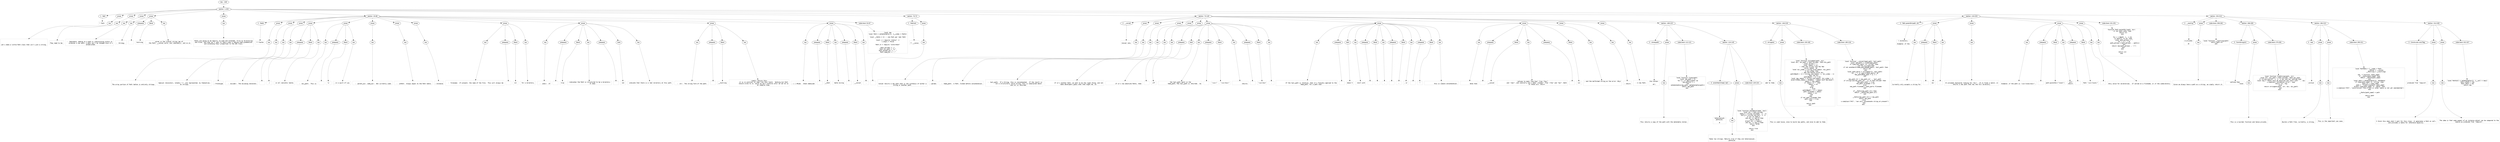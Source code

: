 digraph lpegNode {

node [fontname=Helvetica]
edge [style=dashed]

doc_0 [label="doc - 349"]


doc_0 -> { section_1}
{rank=same; section_1}

section_1 [label="section: 1-253"]


// END RANK doc_0

section_1 -> { header_2 prose_3 prose_4 prose_5 prose_6 prose_7 section_8 section_9 section_10 section_11 section_12}
{rank=same; header_2 prose_3 prose_4 prose_5 prose_6 prose_7 section_8 section_9 section_10 section_11 section_12}

header_2 [label="1 : Path"]

prose_3 [label="prose"]

prose_4 [label="prose"]

prose_5 [label="prose"]

prose_6 [label="prose"]

prose_7 [label="prose"]

section_8 [label="section: 20-69"]

section_9 [label="section: 70-72"]

section_10 [label="section: 73-145"]

section_11 [label="section: 219-253"]

section_12 [label="section: 254-313"]


// END RANK section_1

header_2 -> leaf_13
leaf_13  [color=Gray,shape=rectangle,fontname=Inconsolata,label="* Path"]
// END RANK header_2

prose_3 -> { raw_14}
{rank=same; raw_14}

raw_14 [label="raw"]


// END RANK prose_3

raw_14 -> leaf_15
leaf_15  [color=Gray,shape=rectangle,fontname=Inconsolata,label="


Let's make a little Path class that isn't just a string.
"]
// END RANK raw_14

prose_4 -> { raw_16}
{rank=same; raw_16}

raw_16 [label="raw"]


// END RANK prose_4

raw_16 -> leaf_17
leaf_17  [color=Gray,shape=rectangle,fontname=Inconsolata,label="
They need to be:
"]
// END RANK raw_16

prose_5 -> { raw_18}
{rank=same; raw_18}

raw_18 [label="raw"]


// END RANK prose_5

raw_18 -> leaf_19
leaf_19  [color=Gray,shape=rectangle,fontname=Inconsolata,label="
-  Immutable. Adding to a path or substituting within it
   produces a new path; a path can't be changed once it's
   established.
"]
// END RANK raw_18

prose_6 -> { raw_20 prespace_21 literal_22 raw_23}
{rank=same; raw_20 prespace_21 literal_22 raw_23}

raw_20 [label="raw"]

prespace_21 [label="prespace"]

literal_22 [label="literal"]

raw_23 [label="raw"]


// END RANK prose_6

raw_20 -> leaf_24
leaf_24  [color=Gray,shape=rectangle,fontname=Inconsolata,label="
-  Stringy. "]
// END RANK raw_20

prespace_21 -> leaf_25
leaf_25  [color=Gray,shape=rectangle,fontname=Inconsolata,label=" "]
// END RANK prespace_21

literal_22 -> leaf_26
leaf_26  [color=Gray,shape=rectangle,fontname=Inconsolata,label="tostring"]
// END RANK literal_22

raw_23 -> leaf_27
leaf_27  [color=Gray,shape=rectangle,fontname=Inconsolata,label=" gives us the literal string rep of
   the Path, __concat works (but immutably), and so on.
"]
// END RANK raw_23

prose_7 -> { raw_28}
{rank=same; raw_28}

raw_28 [label="raw"]


// END RANK prose_7

raw_28 -> leaf_29
leaf_29  [color=Gray,shape=rectangle,fontname=Inconsolata,label="
Paths are going to be heavily re-used and extended, first by Directories
and Files, and then we'll want to take a pass a making them grammatical
and extending their properties to the URI class.

"]
// END RANK raw_28

section_8 -> { header_30 prose_31 prose_32 prose_33 prose_34 prose_35 prose_36 prose_37 prose_38 prose_39 prose_40 prose_41 prose_42 codeblock_43}
{rank=same; header_30 prose_31 prose_32 prose_33 prose_34 prose_35 prose_36 prose_37 prose_38 prose_39 prose_40 prose_41 prose_42 codeblock_43}

header_30 [label="2 : Fields"]

prose_31 [label="prose"]

prose_32 [label="prose"]

prose_33 [label="prose"]

prose_34 [label="prose"]

prose_35 [label="prose"]

prose_36 [label="prose"]

prose_37 [label="prose"]

prose_38 [label="prose"]

prose_39 [label="prose"]

prose_40 [label="prose"]

prose_41 [label="prose"]

prose_42 [label="prose"]

codeblock_43 [label="code block 52-67"]


// END RANK section_8

header_30 -> leaf_44
leaf_44  [color=Gray,shape=rectangle,fontname=Inconsolata,label="** Fields"]
// END RANK header_30

prose_31 -> { raw_45}
{rank=same; raw_45}

raw_45 [label="raw"]


// END RANK prose_31

raw_45 -> leaf_46
leaf_46  [color=Gray,shape=rectangle,fontname=Inconsolata,label="

The array portion of Path tables is entirely strings.
"]
// END RANK raw_45

prose_32 -> { raw_47}
{rank=same; raw_47}

raw_47 [label="raw"]


// END RANK prose_32

raw_47 -> leaf_48
leaf_48  [color=Gray,shape=rectangle,fontname=Inconsolata,label="
Special characters, notably \"/\", are represented, by themselves,
as strings.
"]
// END RANK raw_47

prose_33 -> { raw_49}
{rank=same; raw_49}

raw_49 [label="raw"]


// END RANK prose_33

raw_49 -> leaf_50
leaf_50  [color=Gray,shape=rectangle,fontname=Inconsolata,label="
- Prototype
"]
// END RANK raw_49

prose_34 -> { raw_51 prespace_52 literal_53 raw_54}
{rank=same; raw_51 prespace_52 literal_53 raw_54}

raw_51 [label="raw"]

prespace_52 [label="prespace"]

literal_53 [label="literal"]

raw_54 [label="raw"]


// END RANK prose_34

raw_51 -> leaf_55
leaf_55  [color=Gray,shape=rectangle,fontname=Inconsolata,label="
  -  divider:  The dividing character,"]
// END RANK raw_51

prespace_52 -> leaf_56
leaf_56  [color=Gray,shape=rectangle,fontname=Inconsolata,label=" "]
// END RANK prespace_52

literal_53 -> leaf_57
leaf_57  [color=Gray,shape=rectangle,fontname=Inconsolata,label="/"]
// END RANK literal_53

raw_54 -> leaf_58
leaf_58  [color=Gray,shape=rectangle,fontname=Inconsolata,label=" in all sensible realms.
"]
// END RANK raw_54

prose_35 -> { raw_59 prespace_60 literal_61 raw_62}
{rank=same; raw_59 prespace_60 literal_61 raw_62}

raw_59 [label="raw"]

prespace_60 [label="prespace"]

literal_61 [label="literal"]

raw_62 [label="raw"]


// END RANK prose_35

raw_59 -> leaf_63
leaf_63  [color=Gray,shape=rectangle,fontname=Inconsolata,label="
  -  div_patt:  This is"]
// END RANK raw_59

prespace_60 -> leaf_64
leaf_64  [color=Gray,shape=rectangle,fontname=Inconsolata,label=" "]
// END RANK prespace_60

literal_61 -> leaf_65
leaf_65  [color=Gray,shape=rectangle,fontname=Inconsolata,label="%/"]
// END RANK literal_61

raw_62 -> leaf_66
leaf_66  [color=Gray,shape=rectangle,fontname=Inconsolata,label=", in a quirk of Lua.
"]
// END RANK raw_62

prose_36 -> { raw_67}
{rank=same; raw_67}

raw_67 [label="raw"]


// END RANK prose_36

raw_67 -> leaf_68
leaf_68  [color=Gray,shape=rectangle,fontname=Inconsolata,label="
  -  parent_dir, same_dir:  Not currently used.
"]
// END RANK raw_67

prose_37 -> { raw_69}
{rank=same; raw_69}

raw_69 [label="raw"]


// END RANK prose_37

raw_69 -> leaf_70
leaf_70  [color=Gray,shape=rectangle,fontname=Inconsolata,label="
  -  isPath:  Always equal to the Path table.
"]
// END RANK raw_69

prose_38 -> { raw_71}
{rank=same; raw_71}

raw_71 [label="raw"]


// END RANK prose_38

raw_71 -> leaf_72
leaf_72  [color=Gray,shape=rectangle,fontname=Inconsolata,label="
- Instance
"]
// END RANK raw_71

prose_39 -> { raw_73 prespace_74 literal_75 raw_76}
{rank=same; raw_73 prespace_74 literal_75 raw_76}

raw_73 [label="raw"]

prespace_74 [label="prespace"]

literal_75 [label="literal"]

raw_76 [label="raw"]


// END RANK prose_39

raw_73 -> leaf_77
leaf_77  [color=Gray,shape=rectangle,fontname=Inconsolata,label="
  -  filename:  If present, the name of the file.  This will always be
               "]
// END RANK raw_73

prespace_74 -> leaf_78
leaf_78  [color=Gray,shape=rectangle,fontname=Inconsolata,label=" "]
// END RANK prespace_74

literal_75 -> leaf_79
leaf_79  [color=Gray,shape=rectangle,fontname=Inconsolata,label="nil"]
// END RANK literal_75

raw_76 -> leaf_80
leaf_80  [color=Gray,shape=rectangle,fontname=Inconsolata,label=" for a directory.
"]
// END RANK raw_76

prose_40 -> { raw_81 prespace_82 literal_83 raw_84 prespace_85 bold_86 raw_87}
{rank=same; raw_81 prespace_82 literal_83 raw_84 prespace_85 bold_86 raw_87}

raw_81 [label="raw"]

prespace_82 [label="prespace"]

literal_83 [label="literal"]

raw_84 [label="raw"]

prespace_85 [label="prespace"]

bold_86 [label="bold"]

raw_87 [label="raw"]


// END RANK prose_40

raw_81 -> leaf_88
leaf_88  [color=Gray,shape=rectangle,fontname=Inconsolata,label="
  -  isDir:  If"]
// END RANK raw_81

prespace_82 -> leaf_89
leaf_89  [color=Gray,shape=rectangle,fontname=Inconsolata,label=" "]
// END RANK prespace_82

literal_83 -> leaf_90
leaf_90  [color=Gray,shape=rectangle,fontname=Inconsolata,label="true"]
// END RANK literal_83

raw_84 -> leaf_91
leaf_91  [color=Gray,shape=rectangle,fontname=Inconsolata,label=", indicates the Path is structured to be a directory.
        It does"]
// END RANK raw_84

prespace_85 -> leaf_92
leaf_92  [color=Gray,shape=rectangle,fontname=Inconsolata,label=" "]
// END RANK prespace_85

bold_86 -> leaf_93
leaf_93  [color=Gray,shape=rectangle,fontname=Inconsolata,label="not"]
// END RANK bold_86

raw_87 -> leaf_94
leaf_94  [color=Gray,shape=rectangle,fontname=Inconsolata,label=" indicate that there is a real directory at this path.
"]
// END RANK raw_87

prose_41 -> { raw_95 prespace_96 literal_97 raw_98}
{rank=same; raw_95 prespace_96 literal_97 raw_98}

raw_95 [label="raw"]

prespace_96 [label="prespace"]

literal_97 [label="literal"]

raw_98 [label="raw"]


// END RANK prose_41

raw_95 -> leaf_99
leaf_99  [color=Gray,shape=rectangle,fontname=Inconsolata,label="
  -  str:  The string form of the path. "]
// END RANK raw_95

prespace_96 -> leaf_100
leaf_100  [color=Gray,shape=rectangle,fontname=Inconsolata,label=" "]
// END RANK prespace_96

literal_97 -> leaf_101
leaf_101  [color=Gray,shape=rectangle,fontname=Inconsolata,label="__tostring"]
// END RANK literal_97

raw_98 -> leaf_102
leaf_102  [color=Gray,shape=rectangle,fontname=Inconsolata,label=" simply returns this,
           it is in-contract to read from this field.  Nothing but Path
           should write to it, which we won't enforce until we can do so
           at compile time.
"]
// END RANK raw_98

prose_42 -> { raw_103 prespace_104 literal_105 raw_106 prespace_107 literal_108 raw_109}
{rank=same; raw_103 prespace_104 literal_105 raw_106 prespace_107 literal_108 raw_109}

raw_103 [label="raw"]

prespace_104 [label="prespace"]

literal_105 [label="literal"]

raw_106 [label="raw"]

prespace_107 [label="prespace"]

literal_108 [label="literal"]

raw_109 [label="raw"]


// END RANK prose_42

raw_103 -> leaf_110
leaf_110  [color=Gray,shape=rectangle,fontname=Inconsolata,label="
- [ ] #todo   Check memoized"]
// END RANK raw_103

prespace_104 -> leaf_111
leaf_111  [color=Gray,shape=rectangle,fontname=Inconsolata,label=" "]
// END RANK prespace_104

literal_105 -> leaf_112
leaf_112  [color=Gray,shape=rectangle,fontname=Inconsolata,label="__Path"]
// END RANK literal_105

raw_106 -> leaf_113
leaf_113  [color=Gray,shape=rectangle,fontname=Inconsolata,label=" table during"]
// END RANK raw_106

prespace_107 -> leaf_114
leaf_114  [color=Gray,shape=rectangle,fontname=Inconsolata,label=" "]
// END RANK prespace_107

literal_108 -> leaf_115
leaf_115  [color=Gray,shape=rectangle,fontname=Inconsolata,label="__concat"]
// END RANK literal_108

raw_109 -> leaf_116
leaf_116  [color=Gray,shape=rectangle,fontname=Inconsolata,label=".
"]
// END RANK raw_109

codeblock_43 -> leaf_117
leaf_117  [color=Gray,shape=rectangle,fontname=Inconsolata,label="local new
local Path = setmetatable({}, {__index = Path})

local __Paths = {} -- one Path per real Path

local s = require \"status\" ()
s.angry = false

Path.it = require \"core/check\"

Path.divider = \"/\"
Path.div_patt = \"%/\"
Path.parent_dir = \"..\"
Path.same_dir = \".\""]
// END RANK codeblock_43

section_9 -> { header_118 prose_119}
{rank=same; header_118 prose_119}

header_118 [label="2 : Methods"]

prose_119 [label="prose"]


// END RANK section_9

header_118 -> leaf_120
leaf_120  [color=Gray,shape=rectangle,fontname=Inconsolata,label="
** __conca"]
// END RANK header_118

prose_119 -> { raw_121}
{rank=same; raw_121}

raw_121 [label="raw"]


// END RANK prose_119

raw_121 -> leaf_122
leaf_122  [color=Gray,shape=rectangle,fontname=Inconsolata,label="

"]
// END RANK raw_121

section_10 -> { header_123 prose_124 prose_125 prose_126 prose_127 prose_128 prose_129 prose_130 prose_131 prose_132 prose_133 section_134 section_135}
{rank=same; header_123 prose_124 prose_125 prose_126 prose_127 prose_128 prose_129 prose_130 prose_131 prose_132 prose_133 section_134 section_135}

header_123 [label="2 : __concat"]

prose_124 [label="prose"]

prose_125 [label="prose"]

prose_126 [label="prose"]

prose_127 [label="prose"]

prose_128 [label="prose"]

prose_129 [label="prose"]

prose_130 [label="prose"]

prose_131 [label="prose"]

prose_132 [label="prose"]

prose_133 [label="prose"]

section_134 [label="section: 108-123"]

section_135 [label="section: 146-218"]


// END RANK section_10

header_123 -> leaf_136
leaf_136  [color=Gray,shape=rectangle,fontname=Inconsolata,label="
Concat retu"]
// END RANK header_123

prose_124 -> { raw_137}
{rank=same; raw_137}

raw_137 [label="raw"]


// END RANK prose_124

raw_137 -> leaf_138
leaf_138  [color=Gray,shape=rectangle,fontname=Inconsolata,label="

Concat returns a new path that is the synthesis of either a
string or another path.
"]
// END RANK raw_137

prose_125 -> { raw_139}
{rank=same; raw_139}

raw_139 [label="raw"]


// END RANK prose_125

raw_139 -> leaf_140
leaf_140  [color=Gray,shape=rectangle,fontname=Inconsolata,label="
- params
"]
// END RANK raw_139

prose_126 -> { raw_141}
{rank=same; raw_141}

raw_141 [label="raw"]


// END RANK prose_126

raw_141 -> leaf_142
leaf_142  [color=Gray,shape=rectangle,fontname=Inconsolata,label="
  -  head_path:  A Path. Cloned before concatenation.
"]
// END RANK raw_141

prose_127 -> { raw_143}
{rank=same; raw_143}

raw_143 [label="raw"]


// END RANK prose_127

raw_143 -> leaf_144
leaf_144  [color=Gray,shape=rectangle,fontname=Inconsolata,label="
  -  tail_path:  If a String, this is concatenated.  If the result is
           not a structurally valid string, this is complained about
           and nil is returned.
"]
// END RANK raw_143

prose_128 -> { raw_145}
{rank=same; raw_145}

raw_145 [label="raw"]


// END RANK prose_128

raw_145 -> leaf_146
leaf_146  [color=Gray,shape=rectangle,fontname=Inconsolata,label="
           If it's another Path, we want to do the right thing, and not
           make developers guess what that might be, so:
"]
// END RANK raw_145

prose_129 -> { raw_147 prespace_148 bold_149 raw_150 prespace_151 literal_152 raw_153 prespace_154 literal_155 raw_156}
{rank=same; raw_147 prespace_148 bold_149 raw_150 prespace_151 literal_152 raw_153 prespace_154 literal_155 raw_156}

raw_147 [label="raw"]

prespace_148 [label="prespace"]

bold_149 [label="bold"]

raw_150 [label="raw"]

prespace_151 [label="prespace"]

literal_152 [label="literal"]

raw_153 [label="raw"]

prespace_154 [label="prespace"]

literal_155 [label="literal"]

raw_156 [label="raw"]


// END RANK prose_129

raw_147 -> leaf_157
leaf_157  [color=Gray,shape=rectangle,fontname=Inconsolata,label="
           If it's two absolute Paths, then"]
// END RANK raw_147

prespace_148 -> leaf_158
leaf_158  [color=Gray,shape=rectangle,fontname=Inconsolata,label=" "]
// END RANK prespace_148

bold_149 -> leaf_159
leaf_159  [color=Gray,shape=rectangle,fontname=Inconsolata,label="iff"]
// END RANK bold_149

raw_150 -> leaf_160
leaf_160  [color=Gray,shape=rectangle,fontname=Inconsolata,label=" the tail_path nests in the
           head_path, the tail_path is returned.  So"]
// END RANK raw_150

prespace_151 -> leaf_161
leaf_161  [color=Gray,shape=rectangle,fontname=Inconsolata,label=" "]
// END RANK prespace_151

literal_152 -> leaf_162
leaf_162  [color=Gray,shape=rectangle,fontname=Inconsolata,label="\"/usr/\" .. \"/usr/bin/\""]
// END RANK literal_152

raw_153 -> leaf_163
leaf_163  [color=Gray,shape=rectangle,fontname=Inconsolata,label="
           returns"]
// END RANK raw_153

prespace_154 -> leaf_164
leaf_164  [color=Gray,shape=rectangle,fontname=Inconsolata,label=" "]
// END RANK prespace_154

literal_155 -> leaf_165
leaf_165  [color=Gray,shape=rectangle,fontname=Inconsolata,label="\"/usr/bin\""]
// END RANK literal_155

raw_156 -> leaf_166
leaf_166  [color=Gray,shape=rectangle,fontname=Inconsolata,label=".
"]
// END RANK raw_156

prose_130 -> { raw_167 prespace_168 italic_169 raw_170 prespace_171 literal_172 raw_173 prespace_174 literal_175 raw_176 prespace_177 literal_178 raw_179}
{rank=same; raw_167 prespace_168 italic_169 raw_170 prespace_171 literal_172 raw_173 prespace_174 literal_175 raw_176 prespace_177 literal_178 raw_179}

raw_167 [label="raw"]

prespace_168 [label="prespace"]

italic_169 [label="italic"]

raw_170 [label="raw"]

prespace_171 [label="prespace"]

literal_172 [label="literal"]

raw_173 [label="raw"]

prespace_174 [label="prespace"]

literal_175 [label="literal"]

raw_176 [label="raw"]

prespace_177 [label="prespace"]

literal_178 [label="literal"]

raw_179 [label="raw"]


// END RANK prose_130

raw_167 -> leaf_180
leaf_180  [color=Gray,shape=rectangle,fontname=Inconsolata,label="
           If the tail_path is relative, then it's flexibly applied to the
           head_path. For a path that"]
// END RANK raw_167

prespace_168 -> leaf_181
leaf_181  [color=Gray,shape=rectangle,fontname=Inconsolata,label=" "]
// END RANK prespace_168

italic_169 -> leaf_182
leaf_182  [color=Gray,shape=rectangle,fontname=Inconsolata,label="doesn't"]
// END RANK italic_169

raw_170 -> leaf_183
leaf_183  [color=Gray,shape=rectangle,fontname=Inconsolata,label=" start with"]
// END RANK raw_170

prespace_171 -> leaf_184
leaf_184  [color=Gray,shape=rectangle,fontname=Inconsolata,label=" "]
// END RANK prespace_171

literal_172 -> leaf_185
leaf_185  [color=Gray,shape=rectangle,fontname=Inconsolata,label="."]
// END RANK literal_172

raw_173 -> leaf_186
leaf_186  [color=Gray,shape=rectangle,fontname=Inconsolata,label=","]
// END RANK raw_173

prespace_174 -> leaf_187
leaf_187  [color=Gray,shape=rectangle,fontname=Inconsolata,label=" "]
// END RANK prespace_174

literal_175 -> leaf_188
leaf_188  [color=Gray,shape=rectangle,fontname=Inconsolata,label=".."]
// END RANK literal_175

raw_176 -> leaf_189
leaf_189  [color=Gray,shape=rectangle,fontname=Inconsolata,label=", or"]
// END RANK raw_176

prespace_177 -> leaf_190
leaf_190  [color=Gray,shape=rectangle,fontname=Inconsolata,label=" "]
// END RANK prespace_177

literal_178 -> leaf_191
leaf_191  [color=Gray,shape=rectangle,fontname=Inconsolata,label="*"]
// END RANK literal_178

raw_179 -> leaf_192
leaf_192  [color=Gray,shape=rectangle,fontname=Inconsolata,label=",
           this is simple concatenation.
"]
// END RANK raw_179

prose_131 -> { raw_193 prespace_194 literal_195 raw_196 prespace_197 literal_198 raw_199}
{rank=same; raw_193 prespace_194 literal_195 raw_196 prespace_197 literal_198 raw_199}

raw_193 [label="raw"]

prespace_194 [label="prespace"]

literal_195 [label="literal"]

raw_196 [label="raw"]

prespace_197 [label="prespace"]

literal_198 [label="literal"]

raw_199 [label="raw"]


// END RANK prose_131

raw_193 -> leaf_200
leaf_200  [color=Gray,shape=rectangle,fontname=Inconsolata,label="
           Note that"]
// END RANK raw_193

prespace_194 -> leaf_201
leaf_201  [color=Gray,shape=rectangle,fontname=Inconsolata,label=" "]
// END RANK prespace_194

literal_195 -> leaf_202
leaf_202  [color=Gray,shape=rectangle,fontname=Inconsolata,label="__concat"]
// END RANK literal_195

raw_196 -> leaf_203
leaf_203  [color=Gray,shape=rectangle,fontname=Inconsolata,label=" refuses to make \"foo//bar\" from \"foo/\"
           and \"/bar\", and similarly won't make \"/foobar\" from \"/foo\" and \"bar\". Both
           of these will return"]
// END RANK raw_196

prespace_197 -> leaf_204
leaf_204  [color=Gray,shape=rectangle,fontname=Inconsolata,label=" "]
// END RANK prespace_197

literal_198 -> leaf_205
leaf_205  [color=Gray,shape=rectangle,fontname=Inconsolata,label="nil"]
// END RANK literal_198

raw_199 -> leaf_206
leaf_206  [color=Gray,shape=rectangle,fontname=Inconsolata,label=", and the malformed string as the error. #nyi


"]
// END RANK raw_199

prose_132 -> { raw_207}
{rank=same; raw_207}

raw_207 [label="raw"]


// END RANK prose_132

raw_207 -> leaf_208
leaf_208  [color=Gray,shape=rectangle,fontname=Inconsolata,label="
- return
"]
// END RANK raw_207

prose_133 -> { raw_209}
{rank=same; raw_209}

raw_209 [label="raw"]


// END RANK prose_133

raw_209 -> leaf_210
leaf_210  [color=Gray,shape=rectangle,fontname=Inconsolata,label="
  - A new Path.

"]
// END RANK raw_209

section_134 -> { header_211 prose_212 codeblock_213 section_214}
{rank=same; header_211 prose_212 codeblock_213 section_214}

header_211 [label="3 : clone(path)"]

prose_212 [label="prose"]

codeblock_213 [label="code block 112-121"]

section_214 [label="section: 124-145"]


// END RANK section_134

header_211 -> leaf_215
leaf_215  [color=Gray,shape=rectangle,fontname=Inconsolata,label="ble stolen.

#!l"]
// END RANK header_211

prose_212 -> { raw_216}
{rank=same; raw_216}

raw_216 [label="raw"]


// END RANK prose_212

raw_216 -> leaf_217
leaf_217  [color=Gray,shape=rectangle,fontname=Inconsolata,label="

This returns a copy of the path with the metatable stolen.
"]
// END RANK raw_216

codeblock_213 -> leaf_218
leaf_218  [color=Gray,shape=rectangle,fontname=Inconsolata,label="local function clone(path)
  local new_path = {}
  for k,v in pairs(path) do
    new_path[k] = v
  end
  setmetatable(new_path, getmetatable(path))
  return new_path
end"]
// END RANK codeblock_213

section_214 -> { header_219 prose_220 codeblock_221}
{rank=same; header_219 prose_220 codeblock_221}

header_219 [label="4 : endsMatch(head, tail)"]

prose_220 [label="prose"]

codeblock_221 [label="code block 129-144"]


// END RANK section_214

header_219 -> leaf_222
leaf_222  [color=Gray,shape=rectangle,fontname=Inconsolata,label=" heterosexual,
pathwise.

#"]
// END RANK header_219

prose_220 -> { raw_223}
{rank=same; raw_223}

raw_223 [label="raw"]


// END RANK prose_220

raw_223 -> leaf_224
leaf_224  [color=Gray,shape=rectangle,fontname=Inconsolata,label="

Takes two strings. Returns true if they are heterosexual,
pathwise.
"]
// END RANK raw_223

codeblock_221 -> leaf_225
leaf_225  [color=Gray,shape=rectangle,fontname=Inconsolata,label="local function endsMatch(head, tail)
   local div = Path.divider
   head_b = string.sub(head, -2, -1)
   tail_b = string.sub(tail, 1, 1)
   if div == head_b
      and div == tail_b then
      return false
   elseif div ~= head_b
      and div ~= tail_b then
      return false
   end

   return true
end"]
// END RANK codeblock_221

section_135 -> { header_226 prose_227 codeblock_228 codeblock_229}
{rank=same; header_226 prose_227 codeblock_228 codeblock_229}

header_226 [label="3 : stringAwk"]

prose_227 [label="prose"]

codeblock_228 [label="code block 150-182"]

codeblock_229 [label="code block 185-216"]


// END RANK section_135

header_226 -> leaf_230
leaf_230  [color=Gray,shape=rectangle,fontname=Inconsolata,label=" add to them."]
// END RANK header_226

prose_227 -> { raw_231}
{rank=same; raw_231}

raw_231 [label="raw"]


// END RANK prose_227

raw_231 -> leaf_232
leaf_232  [color=Gray,shape=rectangle,fontname=Inconsolata,label="

This is used twice, once to build new paths, and once to add to them.
"]
// END RANK raw_231

codeblock_228 -> leaf_233
leaf_233  [color=Gray,shape=rectangle,fontname=Inconsolata,label="local function stringAwk(path, str)
  local div, div_patt = Path.divider, Path.div_patt
  local phrase = \"\"
  local remain = str
    -- chew the string like Pac Man
  while remain  do
    local dir_index = string.find(remain, div_patt)
    if dir_index then
      -- add the handle minus div
      path[#path + 1] = string.sub(remain, 1, dir_index - 1)
      -- then the div
      path[#path + 1] = div
      local new_remain = string.sub(remain, dir_index + 1)
      assert(#new_remain < #remain, \"remain must decrease\")
      remain = new_remain
      if remain == \"\" then
        remain = nil
      end
    else
      -- file
      path[#path + 1] = remain
      path.filename = remain
      remain = nil
    end
  end
  if not path.filename then
    path.isDir = true
  end

  return path
end"]
// END RANK codeblock_228

codeblock_229 -> leaf_234
leaf_234  [color=Gray,shape=rectangle,fontname=Inconsolata,label="local function __concat(head_path, tail_path)
  local new_path = clone(head_path)
  if type(tail_path) == 'string' then
    -- use the stringbuilder
      if not endsMatch(head_path[#head_path], tail_path) then
         return nil
      end
    local path_parts = stringAwk({}, tail_path)
    for _, v in ipairs(path_parts) do
      new_path[#new_path + 1] = v
    end

    new_path.str = new_path.str .. tail_path
    if string.sub(new_path.str, -1) == Path.divider then
      new_path.isDir = true
      new_path.filename = nil
    else
      new_path.filename = path_parts.filename
    end

    if __Paths[new_path.str] then
      return __Paths[new_path.str]
    end

      __Paths[new_path.str] = new_path
    return new_path
  else
    s:complain(\"NYI\", \"can only concatenate string at present\")
  end
end"]
// END RANK codeblock_229

section_11 -> { header_235 prose_236 prose_237 prose_238 prose_239 codeblock_240}
{rank=same; header_235 prose_236 prose_237 prose_238 prose_239 codeblock_240}

header_235 [label="2 : Path.parentDir(path, dir)"]

prose_236 [label="prose"]

prose_237 [label="prose"]

prose_238 [label="prose"]

prose_239 [label="prose"]

codeblock_240 [label="code block 231-251"]


// END RANK section_11

header_235 -> leaf_241
leaf_241  [color=Gray,shape=rectangle,fontname=Inconsolata,label="l directory.

Example: if the"]
// END RANK header_235

prose_236 -> { raw_242 prespace_243 literal_244 raw_245}
{rank=same; raw_242 prespace_243 literal_244 raw_245}

raw_242 [label="raw"]

prespace_243 [label="prespace"]

literal_244 [label="literal"]

raw_245 [label="raw"]


// END RANK prose_236

raw_242 -> leaf_246
leaf_246  [color=Gray,shape=rectangle,fontname=Inconsolata,label="

Currently only accepts a string for"]
// END RANK raw_242

prespace_243 -> leaf_247
leaf_247  [color=Gray,shape=rectangle,fontname=Inconsolata,label=" "]
// END RANK prespace_243

literal_244 -> leaf_248
leaf_248  [color=Gray,shape=rectangle,fontname=Inconsolata,label="dir"]
// END RANK literal_244

raw_245 -> leaf_249
leaf_249  [color=Gray,shape=rectangle,fontname=Inconsolata,label=".
"]
// END RANK raw_245

prose_237 -> { raw_250}
{rank=same; raw_250}

raw_250 [label="raw"]


// END RANK prose_237

raw_250 -> leaf_251
leaf_251  [color=Gray,shape=rectangle,fontname=Inconsolata,label="
It proceeds backwards looking for \"dir\".  If it finds a match, it
returns a new path that has the full directory.
"]
// END RANK raw_250

prose_238 -> { raw_252 prespace_253 literal_254 raw_255 prespace_256 literal_257 raw_258}
{rank=same; raw_252 prespace_253 literal_254 raw_255 prespace_256 literal_257 raw_258}

raw_252 [label="raw"]

prespace_253 [label="prespace"]

literal_254 [label="literal"]

raw_255 [label="raw"]

prespace_256 [label="prespace"]

literal_257 [label="literal"]

raw_258 [label="raw"]


// END RANK prose_238

raw_252 -> leaf_259
leaf_259  [color=Gray,shape=rectangle,fontname=Inconsolata,label="
Example: if the path is \"/usr/local/bin/\","]
// END RANK raw_252

prespace_253 -> leaf_260
leaf_260  [color=Gray,shape=rectangle,fontname=Inconsolata,label=" "]
// END RANK prespace_253

literal_254 -> leaf_261
leaf_261  [color=Gray,shape=rectangle,fontname=Inconsolata,label="path:parentDir(\"local\")"]
// END RANK literal_254

raw_255 -> leaf_262
leaf_262  [color=Gray,shape=rectangle,fontname=Inconsolata,label=" will
return"]
// END RANK raw_255

prespace_256 -> leaf_263
leaf_263  [color=Gray,shape=rectangle,fontname=Inconsolata,label=" "]
// END RANK prespace_256

literal_257 -> leaf_264
leaf_264  [color=Gray,shape=rectangle,fontname=Inconsolata,label="Path \"/usr/local/\""]
// END RANK literal_257

raw_258 -> leaf_265
leaf_265  [color=Gray,shape=rectangle,fontname=Inconsolata,label=".
"]
// END RANK raw_258

prose_239 -> { raw_266}
{rank=same; raw_266}

raw_266 [label="raw"]


// END RANK prose_239

raw_266 -> leaf_267
leaf_267  [color=Gray,shape=rectangle,fontname=Inconsolata,label="
Only valid for directories.  If called on a filename, or if the subdirectory
"]
// END RANK raw_266

codeblock_240 -> leaf_268
leaf_268  [color=Gray,shape=rectangle,fontname=Inconsolata,label="function Path.parentDir(path, dir)
  if not path.isDir then
    return nil
  end

  for i = #path, 1, -1 do
    if path[i] == dir then
      local path_phrase = \"\"
      for j = 1, i do
        path_phrase = path_phrase .. path[j]
      end
      return new(path_phrase .. \"/\")
    end
  end

  return nil
end

"]
// END RANK codeblock_240

section_12 -> { header_269 prose_270 codeblock_271 section_272 section_273 section_274}
{rank=same; header_269 prose_270 codeblock_271 section_272 section_273 section_274}

header_269 [label="2 : __tostring"]

prose_270 [label="prose"]

codeblock_271 [label="code block 258-262"]

section_272 [label="section: 266-283"]

section_273 [label="section: 284-313"]

section_274 [label="section: 314-349"]


// END RANK section_12

header_269 -> leaf_275
leaf_275  [color=Gray,shape=rectangle,fontname=Inconsolata,label="e private.

#!"]
// END RANK header_269

prose_270 -> { raw_276}
{rank=same; raw_276}

raw_276 [label="raw"]


// END RANK prose_270

raw_276 -> leaf_277
leaf_277  [color=Gray,shape=rectangle,fontname=Inconsolata,label="

Since we always have a path as a string, we simply return it.
"]
// END RANK raw_276

codeblock_271 -> leaf_278
leaf_278  [color=Gray,shape=rectangle,fontname=Inconsolata,label="local function __tostring(path)
  return path.str
end"]
// END RANK codeblock_271

section_272 -> { header_279 prose_280 codeblock_281}
{rank=same; header_279 prose_280 codeblock_281}

header_279 [label="3 : fromString(str)"]

prose_280 [label="prose"]

codeblock_281 [label="code block 270-281"]


// END RANK section_272

header_279 -> leaf_282
leaf_282  [color=Gray,shape=rectangle,fontname=Inconsolata,label="catting then
		local"]
// END RANK header_279

prose_280 -> { raw_283}
{rank=same; raw_283}

raw_283 [label="raw"]


// END RANK prose_280

raw_283 -> leaf_284
leaf_284  [color=Gray,shape=rectangle,fontname=Inconsolata,label="

This is a builder function and hence private.
"]
// END RANK raw_283

codeblock_281 -> leaf_285
leaf_285  [color=Gray,shape=rectangle,fontname=Inconsolata,label="local function fromString(path, str)
  local div, div_patt = Path.divider, Path.div_patt
  if string.sub(str, 1, 1) ~= div and not catting then
    local msg = \"Paths must be absolute and start with \" .. div
    s:complain(\"validation error\", msg)
    return nil, msg
  else
    return stringAwk(path, str, div, div_patt)
  end
end"]
// END RANK codeblock_281

section_273 -> { header_286 prose_287 prose_288 codeblock_289}
{rank=same; header_286 prose_287 prose_288 codeblock_289}

header_286 [label="3 : new"]

prose_287 [label="prose"]

prose_288 [label="prose"]

codeblock_289 [label="code block 290-311"]


// END RANK section_273

header_286 -> leaf_290
leaf_290  [color=Gray,shape=rectangle,fontname=Inconsolata,label="unction "]
// END RANK header_286

prose_287 -> { raw_291}
{rank=same; raw_291}

raw_291 [label="raw"]


// END RANK prose_287

raw_291 -> leaf_292
leaf_292  [color=Gray,shape=rectangle,fontname=Inconsolata,label="

Builds a Path from, currently, a string.
"]
// END RANK raw_291

prose_288 -> { raw_293}
{rank=same; raw_293}

raw_293 [label="raw"]


// END RANK prose_288

raw_293 -> leaf_294
leaf_294  [color=Gray,shape=rectangle,fontname=Inconsolata,label="
This is the important use case.
"]
// END RANK raw_293

codeblock_289 -> leaf_295
leaf_295  [color=Gray,shape=rectangle,fontname=Inconsolata,label="local PathMeta = {__index = Path,
                  __concat = __concat,
                  __tostring = __tostring}

new  = function (path_seed)
  if __Paths[path_seed] then
    return __Paths[path_seed]
  end
  local path = setmetatable({}, PathMeta)
  if type(path_seed) == 'string' then
    path.str = path_seed
    path =  fromString(path, path_seed)
  elseif type(path_seed) == 'table' then
    s:complain(\"NYI\", 'construction from a Path or other table is not yet implemented')
  end

  __Paths[path_seed] = path

  return path
end"]
// END RANK codeblock_289

section_274 -> { header_296 prose_297 prose_298 codeblock_299}
{rank=same; header_296 prose_297 prose_298 codeblock_299}

header_296 [label="3 : Constructor and flag"]

prose_297 [label="prose"]

prose_298 [label="prose"]

codeblock_299 [label="code block 322-327"]


// END RANK section_274

header_296 -> leaf_300
leaf_300  [color=Gray,shape=rectangle,fontname=Inconsolata,label="produced from \"require\"."]
// END RANK header_296

prose_297 -> { raw_301}
{rank=same; raw_301}

raw_301 [label="raw"]


// END RANK prose_297

raw_301 -> leaf_302
leaf_302  [color=Gray,shape=rectangle,fontname=Inconsolata,label="

I think this does what I want for this class: it generates a Path on call,
and provides a table for reference equality.
"]
// END RANK raw_301

prose_298 -> { raw_303}
{rank=same; raw_303}

raw_303 [label="raw"]


// END RANK prose_298

raw_303 -> leaf_304
leaf_304  [color=Gray,shape=rectangle,fontname=Inconsolata,label="
The idea is that some aspect of an instance object can be compared to the
module as produced from \"require\".
"]
// END RANK raw_303

codeblock_299 -> leaf_305
leaf_305  [color=Gray,shape=rectangle,fontname=Inconsolata,label="local PathCall = setmetatable({}, {__call = new})
Path.isPath = new
Path.idEst = new
return new"]
// END RANK codeblock_299


}
